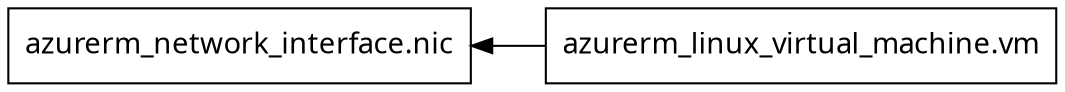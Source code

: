 digraph G {
  rankdir = "RL";
  node [shape = rect, fontname = "sans-serif"];
  "azurerm_linux_virtual_machine.vm" [label="azurerm_linux_virtual_machine.vm"];
  "azurerm_network_interface.nic" [label="azurerm_network_interface.nic"];
  "azurerm_linux_virtual_machine.vm" -> "azurerm_network_interface.nic";
}